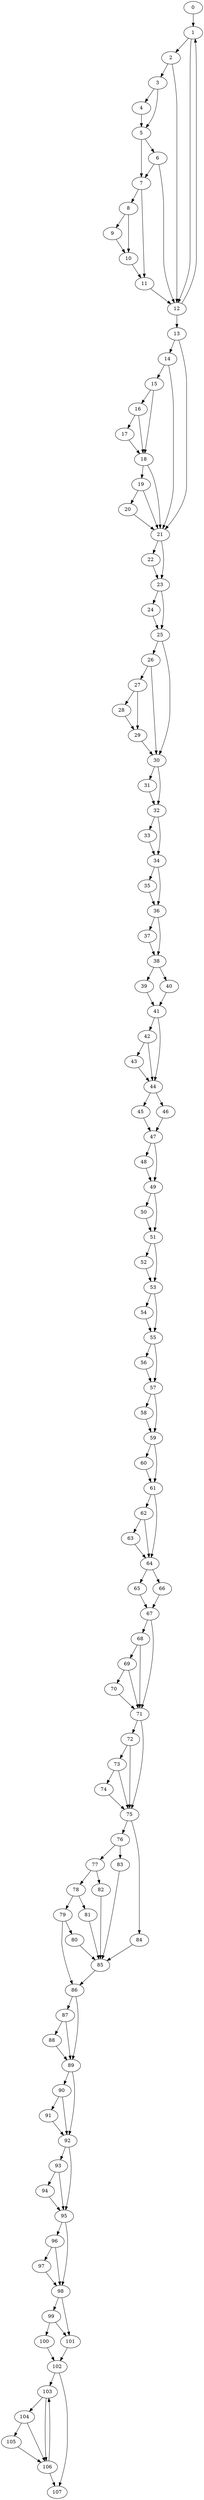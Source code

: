 digraph {
	0
	1
	2
	3
	4
	5
	6
	7
	8
	9
	10
	11
	12
	13
	14
	15
	16
	17
	18
	19
	20
	21
	22
	23
	24
	25
	26
	27
	28
	29
	30
	31
	32
	33
	34
	35
	36
	37
	38
	39
	40
	41
	42
	43
	44
	45
	46
	47
	48
	49
	50
	51
	52
	53
	54
	55
	56
	57
	58
	59
	60
	61
	62
	63
	64
	65
	66
	67
	68
	69
	70
	71
	72
	73
	74
	75
	76
	77
	78
	79
	80
	81
	82
	83
	84
	85
	86
	87
	88
	89
	90
	91
	92
	93
	94
	95
	96
	97
	98
	99
	100
	101
	102
	103
	104
	105
	106
	107
	0 -> 1
	12 -> 1
	3 -> 5
	4 -> 5
	68 -> 69
	89 -> 92
	90 -> 92
	91 -> 92
	56 -> 57
	55 -> 57
	39 -> 41
	40 -> 41
	57 -> 59
	58 -> 59
	78 -> 81
	95 -> 98
	96 -> 98
	97 -> 98
	2 -> 3
	61 -> 62
	51 -> 52
	99 -> 100
	14 -> 21
	18 -> 21
	19 -> 21
	20 -> 21
	13 -> 21
	45 -> 47
	46 -> 47
	47 -> 49
	48 -> 49
	59 -> 61
	60 -> 61
	64 -> 65
	86 -> 89
	87 -> 89
	88 -> 89
	26 -> 30
	29 -> 30
	25 -> 30
	49 -> 51
	50 -> 51
	51 -> 53
	52 -> 53
	102 -> 107
	106 -> 107
	5 -> 7
	6 -> 7
	41 -> 42
	92 -> 93
	7 -> 8
	32 -> 33
	37 -> 38
	36 -> 38
	38 -> 39
	62 -> 63
	6 -> 12
	11 -> 12
	1 -> 12
	2 -> 12
	19 -> 20
	21 -> 22
	30 -> 31
	34 -> 35
	36 -> 37
	53 -> 54
	53 -> 55
	54 -> 55
	55 -> 56
	59 -> 60
	67 -> 71
	68 -> 71
	69 -> 71
	70 -> 71
	79 -> 80
	93 -> 94
	77 -> 78
	1 -> 2
	47 -> 48
	67 -> 68
	73 -> 74
	75 -> 76
	75 -> 84
	8 -> 9
	78 -> 79
	102 -> 103
	106 -> 103
	23 -> 24
	34 -> 36
	35 -> 36
	87 -> 88
	41 -> 44
	42 -> 44
	43 -> 44
	57 -> 58
	42 -> 43
	100 -> 102
	101 -> 102
	3 -> 4
	44 -> 45
	44 -> 46
	90 -> 91
	76 -> 77
	96 -> 97
	71 -> 72
	77 -> 82
	21 -> 23
	22 -> 23
	49 -> 50
	76 -> 83
	98 -> 99
	89 -> 90
	14 -> 15
	25 -> 26
	64 -> 66
	95 -> 96
	104 -> 105
	103 -> 106
	104 -> 106
	105 -> 106
	5 -> 6
	8 -> 10
	9 -> 10
	12 -> 13
	27 -> 28
	66 -> 67
	65 -> 67
	13 -> 14
	15 -> 18
	16 -> 18
	17 -> 18
	31 -> 32
	30 -> 32
	38 -> 40
	84 -> 85
	80 -> 85
	81 -> 85
	82 -> 85
	83 -> 85
	7 -> 11
	10 -> 11
	16 -> 17
	23 -> 25
	24 -> 25
	26 -> 27
	32 -> 34
	33 -> 34
	61 -> 64
	62 -> 64
	63 -> 64
	92 -> 95
	93 -> 95
	94 -> 95
	103 -> 104
	18 -> 19
	69 -> 70
	72 -> 73
	74 -> 75
	71 -> 75
	72 -> 75
	73 -> 75
	98 -> 101
	99 -> 101
	15 -> 16
	27 -> 29
	28 -> 29
	79 -> 86
	85 -> 86
	86 -> 87
}
